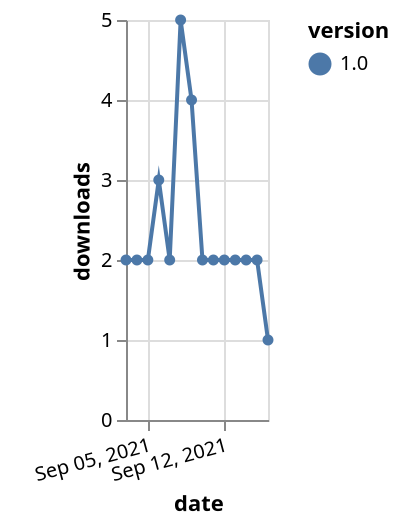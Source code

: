 {"$schema": "https://vega.github.io/schema/vega-lite/v5.json", "description": "A simple bar chart with embedded data.", "data": {"values": [{"date": "2021-09-03", "total": 3180, "delta": 2, "version": "1.0"}, {"date": "2021-09-04", "total": 3182, "delta": 2, "version": "1.0"}, {"date": "2021-09-05", "total": 3184, "delta": 2, "version": "1.0"}, {"date": "2021-09-06", "total": 3187, "delta": 3, "version": "1.0"}, {"date": "2021-09-07", "total": 3189, "delta": 2, "version": "1.0"}, {"date": "2021-09-08", "total": 3194, "delta": 5, "version": "1.0"}, {"date": "2021-09-09", "total": 3198, "delta": 4, "version": "1.0"}, {"date": "2021-09-10", "total": 3200, "delta": 2, "version": "1.0"}, {"date": "2021-09-11", "total": 3202, "delta": 2, "version": "1.0"}, {"date": "2021-09-12", "total": 3204, "delta": 2, "version": "1.0"}, {"date": "2021-09-13", "total": 3206, "delta": 2, "version": "1.0"}, {"date": "2021-09-14", "total": 3208, "delta": 2, "version": "1.0"}, {"date": "2021-09-15", "total": 3210, "delta": 2, "version": "1.0"}, {"date": "2021-09-16", "total": 3211, "delta": 1, "version": "1.0"}]}, "width": "container", "mark": {"type": "line", "point": {"filled": true}}, "encoding": {"x": {"field": "date", "type": "temporal", "timeUnit": "yearmonthdate", "title": "date", "axis": {"labelAngle": -15}}, "y": {"field": "delta", "type": "quantitative", "title": "downloads"}, "color": {"field": "version", "type": "nominal"}, "tooltip": {"field": "delta"}}}